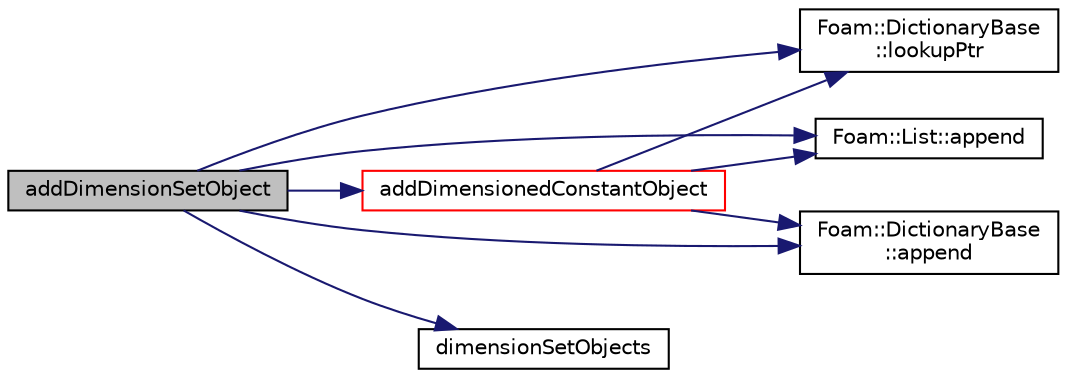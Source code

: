 digraph "addDimensionSetObject"
{
  bgcolor="transparent";
  edge [fontname="Helvetica",fontsize="10",labelfontname="Helvetica",labelfontsize="10"];
  node [fontname="Helvetica",fontsize="10",shape=record];
  rankdir="LR";
  Node4415 [label="addDimensionSetObject",height=0.2,width=0.4,color="black", fillcolor="grey75", style="filled", fontcolor="black"];
  Node4415 -> Node4416 [color="midnightblue",fontsize="10",style="solid",fontname="Helvetica"];
  Node4416 [label="addDimensionedConstantObject",height=0.2,width=0.4,color="red",URL="$a21894.html#a46c11e0dcbba357092670dd61708df2f",tooltip="Register DimensionedConstant read/write object. "];
  Node4416 -> Node4418 [color="midnightblue",fontsize="10",style="solid",fontname="Helvetica"];
  Node4418 [label="Foam::DictionaryBase\l::lookupPtr",height=0.2,width=0.4,color="black",URL="$a26805.html#ab01c63c55a0fccd0de22cd0e55516fa4",tooltip="Find and return an entry if present, otherwise return nullptr. "];
  Node4416 -> Node4419 [color="midnightblue",fontsize="10",style="solid",fontname="Helvetica"];
  Node4419 [label="Foam::List::append",height=0.2,width=0.4,color="black",URL="$a26833.html#a399dd2bf0d9a32016717dc90126f016b",tooltip="Append an element at the end of the list. "];
  Node4416 -> Node4420 [color="midnightblue",fontsize="10",style="solid",fontname="Helvetica"];
  Node4420 [label="Foam::DictionaryBase\l::append",height=0.2,width=0.4,color="black",URL="$a26805.html#a7d32913c049313f63764cfcad36f372e",tooltip="Add at tail of dictionary. "];
  Node4415 -> Node4420 [color="midnightblue",fontsize="10",style="solid",fontname="Helvetica"];
  Node4415 -> Node4419 [color="midnightblue",fontsize="10",style="solid",fontname="Helvetica"];
  Node4415 -> Node4421 [color="midnightblue",fontsize="10",style="solid",fontname="Helvetica"];
  Node4421 [label="dimensionSetObjects",height=0.2,width=0.4,color="black",URL="$a21894.html#a439d58aac6829ddec7e162ad6910f42d",tooltip="Get access to registered dimensionSets switch objects. "];
  Node4415 -> Node4418 [color="midnightblue",fontsize="10",style="solid",fontname="Helvetica"];
}
